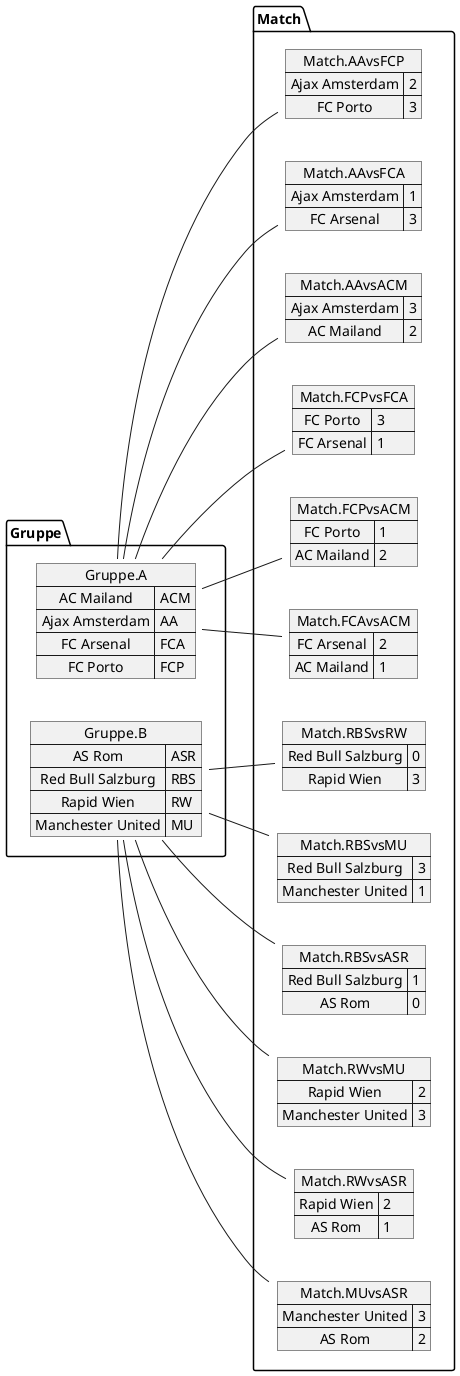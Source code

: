 @startuml TestGPTournament2.png
left to right direction

map Gruppe.A {
AC Mailand=>ACM
Ajax Amsterdam=>AA
FC Arsenal=>FCA
FC Porto=>FCP
}

map Gruppe.B {
AS Rom=>ASR
Red Bull Salzburg=>RBS
Rapid Wien=>RW
Manchester United=>MU
}
map Match.AAvsFCP {
Ajax Amsterdam => 2
FC Porto => 3
}

map Match.AAvsFCA {
Ajax Amsterdam => 1
FC Arsenal => 3
}

map Match.AAvsACM {
Ajax Amsterdam => 3
AC Mailand => 2
}

map Match.FCPvsFCA {
FC Porto => 3
FC Arsenal => 1
}

map Match.FCPvsACM {
FC Porto => 1
AC Mailand => 2
}

map Match.FCAvsACM {
FC Arsenal => 2
AC Mailand => 1
}
map Match.RBSvsRW {
Red Bull Salzburg => 0
Rapid Wien => 3
}

map Match.RBSvsMU {
Red Bull Salzburg => 3
Manchester United => 1
}

map Match.RBSvsASR {
Red Bull Salzburg => 1
AS Rom => 0
}

map Match.RWvsMU {
Rapid Wien => 2
Manchester United => 3
}

map Match.RWvsASR {
Rapid Wien => 2
AS Rom => 1
}

map Match.MUvsASR {
Manchester United => 3
AS Rom => 2
}
Gruppe.A -- Match.AAvsFCP
Gruppe.A -- Match.AAvsFCA
Gruppe.A -- Match.AAvsACM
Gruppe.A -- Match.FCPvsFCA
Gruppe.A -- Match.FCPvsACM
Gruppe.A -- Match.FCAvsACM
Gruppe.B -- Match.RBSvsRW
Gruppe.B -- Match.RBSvsMU
Gruppe.B -- Match.RBSvsASR
Gruppe.B -- Match.RWvsMU
Gruppe.B -- Match.RWvsASR
Gruppe.B -- Match.MUvsASR

@enduml
